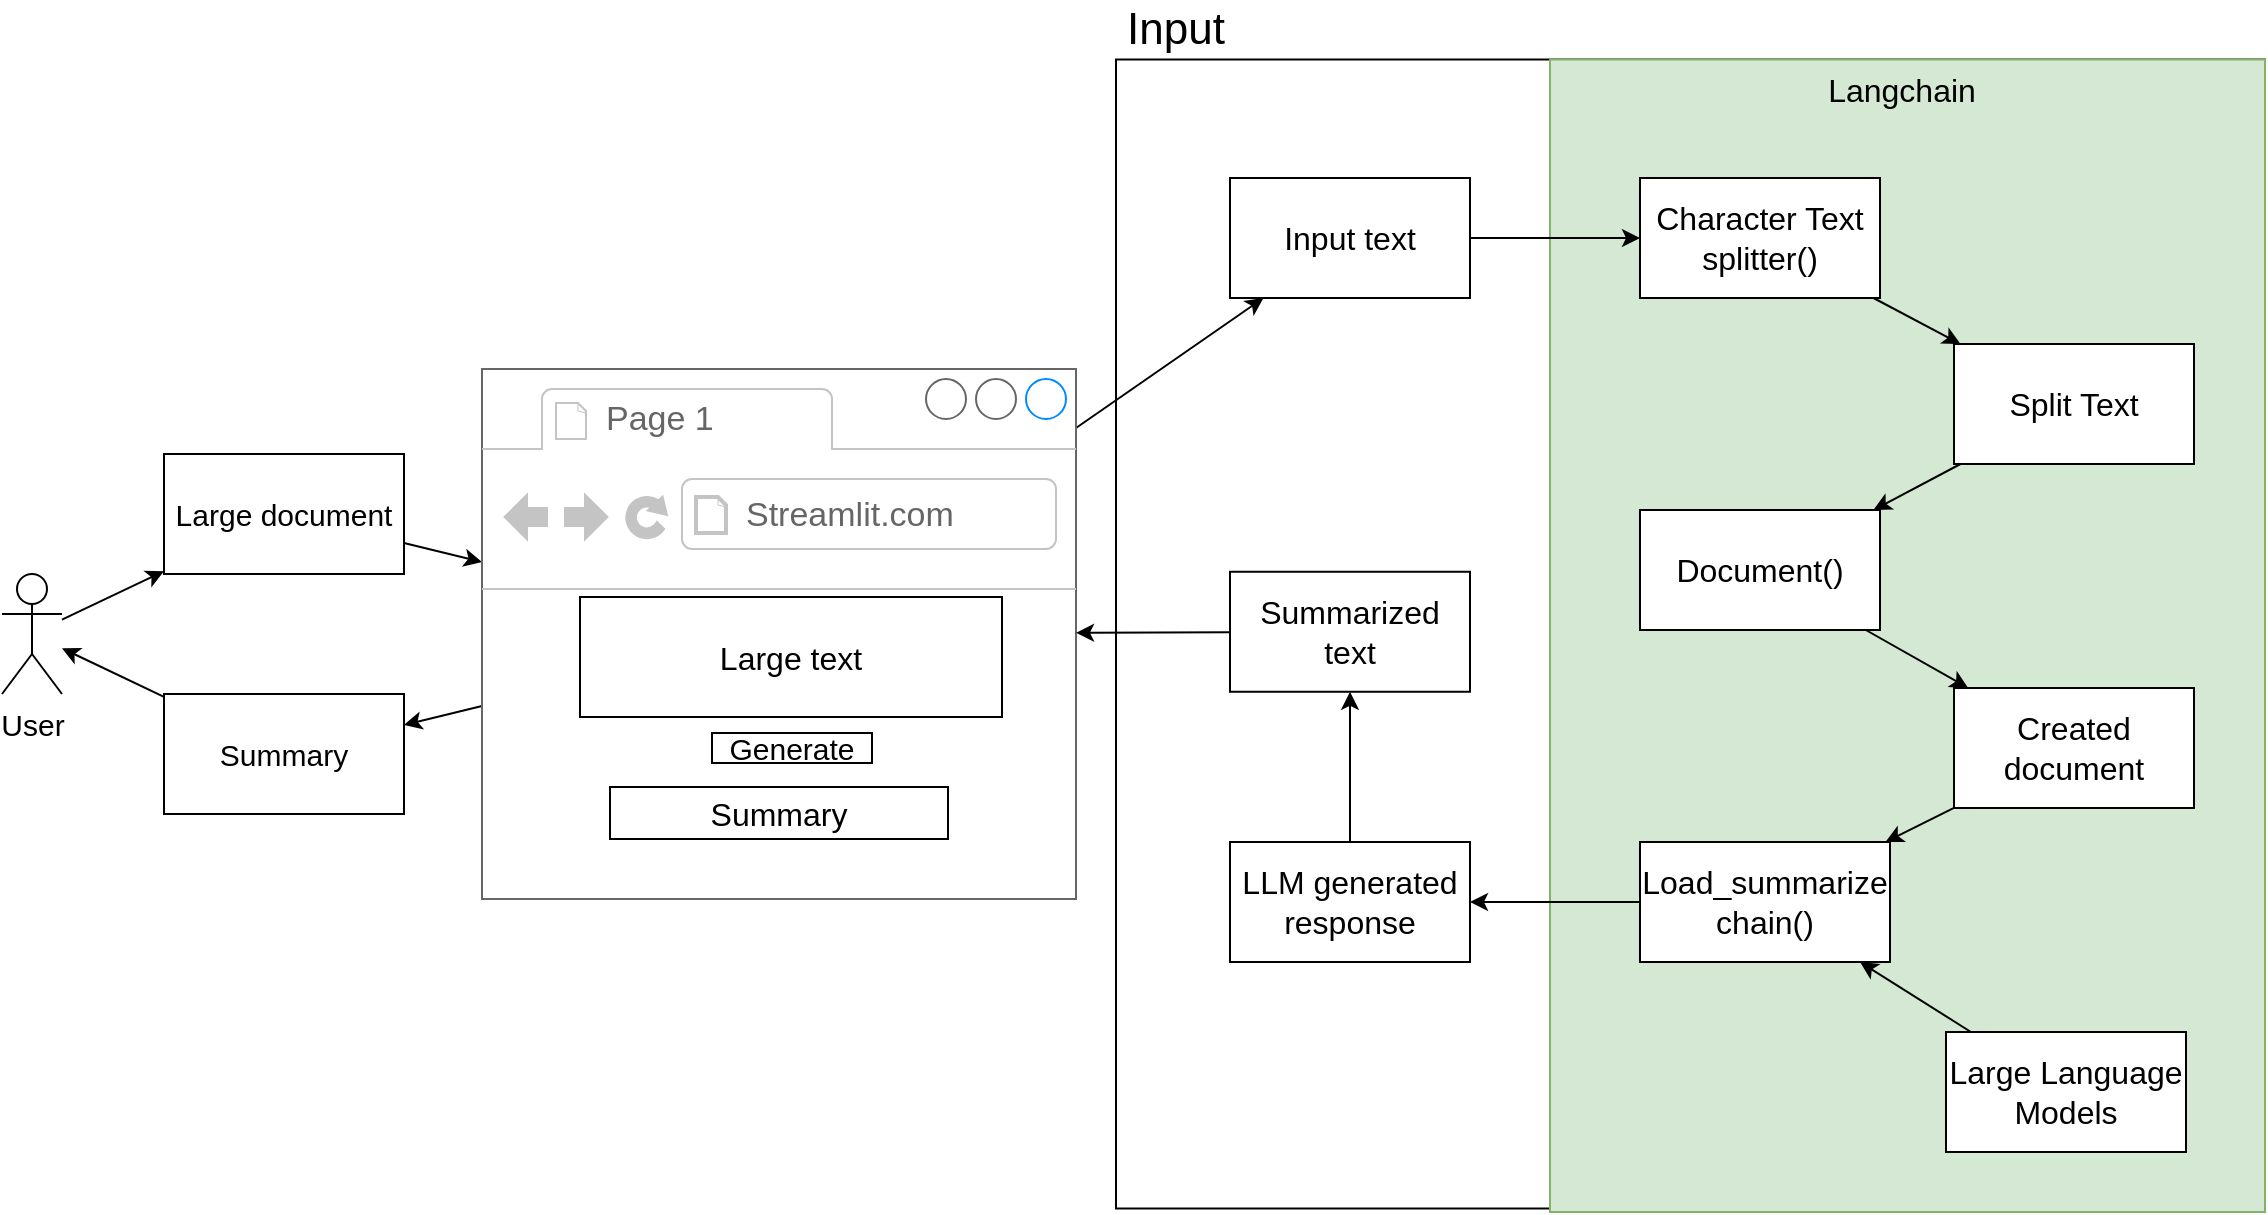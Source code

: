 <mxfile version="20.4.0" type="device"><diagram id="FAPTZNusPKULlNHk4L9k" name="Pagina-1"><mxGraphModel dx="1307" dy="1160" grid="0" gridSize="10" guides="1" tooltips="1" connect="1" arrows="1" fold="1" page="0" pageScale="1" pageWidth="827" pageHeight="1169" math="0" shadow="0"><root><mxCell id="0"/><mxCell id="1" parent="0"/><mxCell id="Czdr6RBvCc3FfLV8lOW8-17" value="" style="whiteSpace=wrap;html=1;aspect=fixed;" vertex="1" parent="1"><mxGeometry x="713" y="-73.25" width="574.5" height="574.5" as="geometry"/></mxCell><mxCell id="Czdr6RBvCc3FfLV8lOW8-21" value="" style="rounded=0;whiteSpace=wrap;html=1;fontSize=16;fillColor=#d5e8d4;strokeColor=#82b366;" vertex="1" parent="1"><mxGeometry x="930" y="-73.25" width="357.5" height="576.25" as="geometry"/></mxCell><mxCell id="Czdr6RBvCc3FfLV8lOW8-3" style="rounded=0;orthogonalLoop=1;jettySize=auto;html=1;" edge="1" parent="1" source="Czdr6RBvCc3FfLV8lOW8-1" target="Czdr6RBvCc3FfLV8lOW8-2"><mxGeometry relative="1" as="geometry"/></mxCell><mxCell id="Czdr6RBvCc3FfLV8lOW8-1" value="User" style="shape=umlActor;verticalLabelPosition=bottom;verticalAlign=top;html=1;outlineConnect=0;fontSize=15;" vertex="1" parent="1"><mxGeometry x="156" y="184" width="30" height="60" as="geometry"/></mxCell><mxCell id="Czdr6RBvCc3FfLV8lOW8-15" style="edgeStyle=none;rounded=0;orthogonalLoop=1;jettySize=auto;html=1;" edge="1" parent="1" source="Czdr6RBvCc3FfLV8lOW8-2" target="Czdr6RBvCc3FfLV8lOW8-7"><mxGeometry relative="1" as="geometry"/></mxCell><mxCell id="Czdr6RBvCc3FfLV8lOW8-2" value="Large document" style="rounded=0;whiteSpace=wrap;html=1;fontSize=15;" vertex="1" parent="1"><mxGeometry x="237" y="124" width="120" height="60" as="geometry"/></mxCell><mxCell id="Czdr6RBvCc3FfLV8lOW8-5" style="edgeStyle=none;rounded=0;orthogonalLoop=1;jettySize=auto;html=1;" edge="1" parent="1" source="Czdr6RBvCc3FfLV8lOW8-4" target="Czdr6RBvCc3FfLV8lOW8-1"><mxGeometry relative="1" as="geometry"/></mxCell><mxCell id="Czdr6RBvCc3FfLV8lOW8-4" value="Summary" style="rounded=0;whiteSpace=wrap;html=1;fontSize=15;" vertex="1" parent="1"><mxGeometry x="237" y="244" width="120" height="60" as="geometry"/></mxCell><mxCell id="Czdr6RBvCc3FfLV8lOW8-16" style="edgeStyle=none;rounded=0;orthogonalLoop=1;jettySize=auto;html=1;" edge="1" parent="1" source="Czdr6RBvCc3FfLV8lOW8-7" target="Czdr6RBvCc3FfLV8lOW8-4"><mxGeometry relative="1" as="geometry"/></mxCell><mxCell id="Czdr6RBvCc3FfLV8lOW8-19" style="edgeStyle=none;rounded=0;orthogonalLoop=1;jettySize=auto;html=1;fontSize=16;" edge="1" parent="1" source="Czdr6RBvCc3FfLV8lOW8-7" target="Czdr6RBvCc3FfLV8lOW8-18"><mxGeometry relative="1" as="geometry"/></mxCell><mxCell id="Czdr6RBvCc3FfLV8lOW8-7" value="" style="strokeWidth=1;shadow=0;dashed=0;align=center;html=1;shape=mxgraph.mockup.containers.browserWindow;rSize=0;strokeColor=#666666;strokeColor2=#008cff;strokeColor3=#c4c4c4;mainText=,;recursiveResize=0;fontSize=15;" vertex="1" parent="1"><mxGeometry x="396" y="81.5" width="297" height="265" as="geometry"/></mxCell><mxCell id="Czdr6RBvCc3FfLV8lOW8-8" value="Page 1" style="strokeWidth=1;shadow=0;dashed=0;align=center;html=1;shape=mxgraph.mockup.containers.anchor;fontSize=17;fontColor=#666666;align=left;" vertex="1" parent="Czdr6RBvCc3FfLV8lOW8-7"><mxGeometry x="60" y="12" width="110" height="26" as="geometry"/></mxCell><mxCell id="Czdr6RBvCc3FfLV8lOW8-9" value="Streamlit.com" style="strokeWidth=1;shadow=0;dashed=0;align=center;html=1;shape=mxgraph.mockup.containers.anchor;rSize=0;fontSize=17;fontColor=#666666;align=left;" vertex="1" parent="Czdr6RBvCc3FfLV8lOW8-7"><mxGeometry x="130" y="60" width="144" height="26" as="geometry"/></mxCell><mxCell id="Czdr6RBvCc3FfLV8lOW8-10" value="Large text" style="rounded=0;whiteSpace=wrap;html=1;align=center;fontSize=16;" vertex="1" parent="Czdr6RBvCc3FfLV8lOW8-7"><mxGeometry x="49" y="114" width="211" height="60" as="geometry"/></mxCell><mxCell id="Czdr6RBvCc3FfLV8lOW8-11" value="Generate" style="rounded=0;whiteSpace=wrap;html=1;fontSize=15;" vertex="1" parent="Czdr6RBvCc3FfLV8lOW8-7"><mxGeometry x="115" y="182" width="80" height="15" as="geometry"/></mxCell><mxCell id="Czdr6RBvCc3FfLV8lOW8-12" value="Summary" style="rounded=0;whiteSpace=wrap;html=1;fontSize=16;" vertex="1" parent="Czdr6RBvCc3FfLV8lOW8-7"><mxGeometry x="64" y="209" width="169" height="26" as="geometry"/></mxCell><mxCell id="Czdr6RBvCc3FfLV8lOW8-24" style="edgeStyle=none;rounded=0;orthogonalLoop=1;jettySize=auto;html=1;fontSize=16;" edge="1" parent="1" source="Czdr6RBvCc3FfLV8lOW8-18" target="Czdr6RBvCc3FfLV8lOW8-23"><mxGeometry relative="1" as="geometry"/></mxCell><mxCell id="Czdr6RBvCc3FfLV8lOW8-18" value="Input text" style="rounded=0;whiteSpace=wrap;html=1;fontSize=16;" vertex="1" parent="1"><mxGeometry x="770" y="-14" width="120" height="60" as="geometry"/></mxCell><mxCell id="Czdr6RBvCc3FfLV8lOW8-22" value="Langchain" style="text;html=1;strokeColor=none;fillColor=none;align=center;verticalAlign=middle;whiteSpace=wrap;rounded=0;fontSize=16;" vertex="1" parent="1"><mxGeometry x="1076" y="-73.25" width="60" height="30" as="geometry"/></mxCell><mxCell id="Czdr6RBvCc3FfLV8lOW8-26" style="edgeStyle=none;rounded=0;orthogonalLoop=1;jettySize=auto;html=1;fontSize=16;" edge="1" parent="1" source="Czdr6RBvCc3FfLV8lOW8-23" target="Czdr6RBvCc3FfLV8lOW8-25"><mxGeometry relative="1" as="geometry"/></mxCell><mxCell id="Czdr6RBvCc3FfLV8lOW8-23" value="Character Text splitter()" style="rounded=0;whiteSpace=wrap;html=1;fontSize=16;" vertex="1" parent="1"><mxGeometry x="975" y="-14" width="120" height="60" as="geometry"/></mxCell><mxCell id="Czdr6RBvCc3FfLV8lOW8-28" style="edgeStyle=none;rounded=0;orthogonalLoop=1;jettySize=auto;html=1;fontSize=16;" edge="1" parent="1" source="Czdr6RBvCc3FfLV8lOW8-25" target="Czdr6RBvCc3FfLV8lOW8-27"><mxGeometry relative="1" as="geometry"/></mxCell><mxCell id="Czdr6RBvCc3FfLV8lOW8-25" value="Split Text&lt;span style=&quot;color: rgba(0, 0, 0, 0); font-family: monospace; font-size: 0px; text-align: start;&quot;&gt;%3CmxGraphModel%3E%3Croot%3E%3CmxCell%20id%3D%220%22%2F%3E%3CmxCell%20id%3D%221%22%20parent%3D%220%22%2F%3E%3CmxCell%20id%3D%222%22%20value%3D%22Character%20Text%20splitter%22%20style%3D%22rounded%3D0%3BwhiteSpace%3Dwrap%3Bhtml%3D1%3BfontSize%3D16%3B%22%20vertex%3D%221%22%20parent%3D%221%22%3E%3CmxGeometry%20x%3D%22975%22%20y%3D%22-14%22%20width%3D%22120%22%20height%3D%2260%22%20as%3D%22geometry%22%2F%3E%3C%2FmxCell%3E%3C%2Froot%3E%3C%2FmxGraphModel%3E&lt;/span&gt;" style="rounded=0;whiteSpace=wrap;html=1;fontSize=16;" vertex="1" parent="1"><mxGeometry x="1132" y="69" width="120" height="60" as="geometry"/></mxCell><mxCell id="Czdr6RBvCc3FfLV8lOW8-31" style="edgeStyle=none;rounded=0;orthogonalLoop=1;jettySize=auto;html=1;fontSize=16;" edge="1" parent="1" source="Czdr6RBvCc3FfLV8lOW8-27" target="Czdr6RBvCc3FfLV8lOW8-29"><mxGeometry relative="1" as="geometry"/></mxCell><mxCell id="Czdr6RBvCc3FfLV8lOW8-27" value="Document()" style="rounded=0;whiteSpace=wrap;html=1;fontSize=16;" vertex="1" parent="1"><mxGeometry x="975" y="152" width="120" height="60" as="geometry"/></mxCell><mxCell id="Czdr6RBvCc3FfLV8lOW8-34" style="edgeStyle=none;rounded=0;orthogonalLoop=1;jettySize=auto;html=1;fontSize=16;" edge="1" parent="1" source="Czdr6RBvCc3FfLV8lOW8-29" target="Czdr6RBvCc3FfLV8lOW8-32"><mxGeometry relative="1" as="geometry"/></mxCell><mxCell id="Czdr6RBvCc3FfLV8lOW8-29" value="Created document" style="rounded=0;whiteSpace=wrap;html=1;fontSize=16;" vertex="1" parent="1"><mxGeometry x="1132" y="241" width="120" height="60" as="geometry"/></mxCell><mxCell id="Czdr6RBvCc3FfLV8lOW8-33" style="edgeStyle=none;rounded=0;orthogonalLoop=1;jettySize=auto;html=1;fontSize=16;" edge="1" parent="1" source="Czdr6RBvCc3FfLV8lOW8-30" target="Czdr6RBvCc3FfLV8lOW8-32"><mxGeometry relative="1" as="geometry"/></mxCell><mxCell id="Czdr6RBvCc3FfLV8lOW8-30" value="Large Language Models" style="rounded=0;whiteSpace=wrap;html=1;fontSize=16;" vertex="1" parent="1"><mxGeometry x="1128" y="413" width="120" height="60" as="geometry"/></mxCell><mxCell id="Czdr6RBvCc3FfLV8lOW8-36" style="edgeStyle=none;rounded=0;orthogonalLoop=1;jettySize=auto;html=1;fontSize=16;" edge="1" parent="1" source="Czdr6RBvCc3FfLV8lOW8-32" target="Czdr6RBvCc3FfLV8lOW8-35"><mxGeometry relative="1" as="geometry"/></mxCell><mxCell id="Czdr6RBvCc3FfLV8lOW8-32" value="Load_summarize chain()" style="rounded=0;whiteSpace=wrap;html=1;fontSize=16;" vertex="1" parent="1"><mxGeometry x="975" y="318" width="125" height="60" as="geometry"/></mxCell><mxCell id="Czdr6RBvCc3FfLV8lOW8-38" style="edgeStyle=none;rounded=0;orthogonalLoop=1;jettySize=auto;html=1;fontSize=16;" edge="1" parent="1" source="Czdr6RBvCc3FfLV8lOW8-35" target="Czdr6RBvCc3FfLV8lOW8-37"><mxGeometry relative="1" as="geometry"/></mxCell><mxCell id="Czdr6RBvCc3FfLV8lOW8-35" value="LLM generated response" style="rounded=0;whiteSpace=wrap;html=1;fontSize=16;" vertex="1" parent="1"><mxGeometry x="770" y="318" width="120" height="60" as="geometry"/></mxCell><mxCell id="Czdr6RBvCc3FfLV8lOW8-39" style="edgeStyle=none;rounded=0;orthogonalLoop=1;jettySize=auto;html=1;fontSize=16;" edge="1" parent="1" source="Czdr6RBvCc3FfLV8lOW8-37" target="Czdr6RBvCc3FfLV8lOW8-7"><mxGeometry relative="1" as="geometry"/></mxCell><mxCell id="Czdr6RBvCc3FfLV8lOW8-37" value="Summarized text" style="rounded=0;whiteSpace=wrap;html=1;fontSize=16;" vertex="1" parent="1"><mxGeometry x="770" y="182.88" width="120" height="60" as="geometry"/></mxCell><mxCell id="Czdr6RBvCc3FfLV8lOW8-42" value="Input" style="text;html=1;strokeColor=none;fillColor=none;align=center;verticalAlign=middle;whiteSpace=wrap;rounded=0;fontSize=22;" vertex="1" parent="1"><mxGeometry x="713" y="-103" width="60" height="30" as="geometry"/></mxCell></root></mxGraphModel></diagram></mxfile>